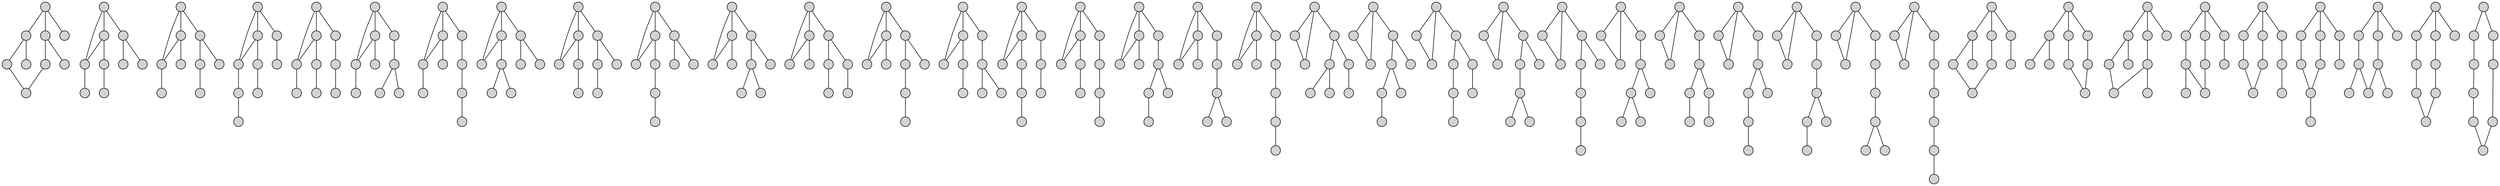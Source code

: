 graph
{
265[shape="circle",height=0.25,label="",style="filled"];
0[shape="circle",height=0.25,label="",style="filled"];
1[shape="circle",height=0.25,label="",style="filled"];
2[shape="circle",height=0.25,label="",style="filled"];
3[shape="circle",height=0.25,label="",style="filled"];
4[shape="circle",height=0.25,label="",style="filled"];
5[shape="circle",height=0.25,label="",style="filled"];
6[shape="circle",height=0.25,label="",style="filled"];
7[shape="circle",height=0.25,label="",style="filled"];
8[shape="circle",height=0.25,label="",style="filled"];
9[shape="circle",height=0.25,label="",style="filled"];
10[shape="circle",height=0.25,label="",style="filled"];
11[shape="circle",height=0.25,label="",style="filled"];
12[shape="circle",height=0.25,label="",style="filled"];
13[shape="circle",height=0.25,label="",style="filled"];
14[shape="circle",height=0.25,label="",style="filled"];
15[shape="circle",height=0.25,label="",style="filled"];
16[shape="circle",height=0.25,label="",style="filled"];
17[shape="circle",height=0.25,label="",style="filled"];
18[shape="circle",height=0.25,label="",style="filled"];
19[shape="circle",height=0.25,label="",style="filled"];
20[shape="circle",height=0.25,label="",style="filled"];
21[shape="circle",height=0.25,label="",style="filled"];
22[shape="circle",height=0.25,label="",style="filled"];
23[shape="circle",height=0.25,label="",style="filled"];
24[shape="circle",height=0.25,label="",style="filled"];
25[shape="circle",height=0.25,label="",style="filled"];
26[shape="circle",height=0.25,label="",style="filled"];
27[shape="circle",height=0.25,label="",style="filled"];
28[shape="circle",height=0.25,label="",style="filled"];
29[shape="circle",height=0.25,label="",style="filled"];
30[shape="circle",height=0.25,label="",style="filled"];
31[shape="circle",height=0.25,label="",style="filled"];
32[shape="circle",height=0.25,label="",style="filled"];
33[shape="circle",height=0.25,label="",style="filled"];
34[shape="circle",height=0.25,label="",style="filled"];
35[shape="circle",height=0.25,label="",style="filled"];
36[shape="circle",height=0.25,label="",style="filled"];
37[shape="circle",height=0.25,label="",style="filled"];
38[shape="circle",height=0.25,label="",style="filled"];
39[shape="circle",height=0.25,label="",style="filled"];
40[shape="circle",height=0.25,label="",style="filled"];
41[shape="circle",height=0.25,label="",style="filled"];
42[shape="circle",height=0.25,label="",style="filled"];
43[shape="circle",height=0.25,label="",style="filled"];
44[shape="circle",height=0.25,label="",style="filled"];
45[shape="circle",height=0.25,label="",style="filled"];
46[shape="circle",height=0.25,label="",style="filled"];
47[shape="circle",height=0.25,label="",style="filled"];
48[shape="circle",height=0.25,label="",style="filled"];
49[shape="circle",height=0.25,label="",style="filled"];
50[shape="circle",height=0.25,label="",style="filled"];
51[shape="circle",height=0.25,label="",style="filled"];
52[shape="circle",height=0.25,label="",style="filled"];
53[shape="circle",height=0.25,label="",style="filled"];
54[shape="circle",height=0.25,label="",style="filled"];
55[shape="circle",height=0.25,label="",style="filled"];
56[shape="circle",height=0.25,label="",style="filled"];
57[shape="circle",height=0.25,label="",style="filled"];
58[shape="circle",height=0.25,label="",style="filled"];
59[shape="circle",height=0.25,label="",style="filled"];
60[shape="circle",height=0.25,label="",style="filled"];
61[shape="circle",height=0.25,label="",style="filled"];
62[shape="circle",height=0.25,label="",style="filled"];
63[shape="circle",height=0.25,label="",style="filled"];
64[shape="circle",height=0.25,label="",style="filled"];
65[shape="circle",height=0.25,label="",style="filled"];
66[shape="circle",height=0.25,label="",style="filled"];
67[shape="circle",height=0.25,label="",style="filled"];
68[shape="circle",height=0.25,label="",style="filled"];
69[shape="circle",height=0.25,label="",style="filled"];
70[shape="circle",height=0.25,label="",style="filled"];
71[shape="circle",height=0.25,label="",style="filled"];
72[shape="circle",height=0.25,label="",style="filled"];
73[shape="circle",height=0.25,label="",style="filled"];
74[shape="circle",height=0.25,label="",style="filled"];
75[shape="circle",height=0.25,label="",style="filled"];
76[shape="circle",height=0.25,label="",style="filled"];
77[shape="circle",height=0.25,label="",style="filled"];
78[shape="circle",height=0.25,label="",style="filled"];
79[shape="circle",height=0.25,label="",style="filled"];
80[shape="circle",height=0.25,label="",style="filled"];
81[shape="circle",height=0.25,label="",style="filled"];
82[shape="circle",height=0.25,label="",style="filled"];
83[shape="circle",height=0.25,label="",style="filled"];
84[shape="circle",height=0.25,label="",style="filled"];
85[shape="circle",height=0.25,label="",style="filled"];
86[shape="circle",height=0.25,label="",style="filled"];
87[shape="circle",height=0.25,label="",style="filled"];
88[shape="circle",height=0.25,label="",style="filled"];
89[shape="circle",height=0.25,label="",style="filled"];
90[shape="circle",height=0.25,label="",style="filled"];
91[shape="circle",height=0.25,label="",style="filled"];
92[shape="circle",height=0.25,label="",style="filled"];
93[shape="circle",height=0.25,label="",style="filled"];
94[shape="circle",height=0.25,label="",style="filled"];
95[shape="circle",height=0.25,label="",style="filled"];
96[shape="circle",height=0.25,label="",style="filled"];
97[shape="circle",height=0.25,label="",style="filled"];
98[shape="circle",height=0.25,label="",style="filled"];
99[shape="circle",height=0.25,label="",style="filled"];
100[shape="circle",height=0.25,label="",style="filled"];
101[shape="circle",height=0.25,label="",style="filled"];
102[shape="circle",height=0.25,label="",style="filled"];
103[shape="circle",height=0.25,label="",style="filled"];
104[shape="circle",height=0.25,label="",style="filled"];
105[shape="circle",height=0.25,label="",style="filled"];
106[shape="circle",height=0.25,label="",style="filled"];
107[shape="circle",height=0.25,label="",style="filled"];
108[shape="circle",height=0.25,label="",style="filled"];
109[shape="circle",height=0.25,label="",style="filled"];
110[shape="circle",height=0.25,label="",style="filled"];
111[shape="circle",height=0.25,label="",style="filled"];
112[shape="circle",height=0.25,label="",style="filled"];
113[shape="circle",height=0.25,label="",style="filled"];
114[shape="circle",height=0.25,label="",style="filled"];
115[shape="circle",height=0.25,label="",style="filled"];
116[shape="circle",height=0.25,label="",style="filled"];
117[shape="circle",height=0.25,label="",style="filled"];
118[shape="circle",height=0.25,label="",style="filled"];
119[shape="circle",height=0.25,label="",style="filled"];
120[shape="circle",height=0.25,label="",style="filled"];
121[shape="circle",height=0.25,label="",style="filled"];
122[shape="circle",height=0.25,label="",style="filled"];
123[shape="circle",height=0.25,label="",style="filled"];
124[shape="circle",height=0.25,label="",style="filled"];
125[shape="circle",height=0.25,label="",style="filled"];
126[shape="circle",height=0.25,label="",style="filled"];
127[shape="circle",height=0.25,label="",style="filled"];
128[shape="circle",height=0.25,label="",style="filled"];
129[shape="circle",height=0.25,label="",style="filled"];
130[shape="circle",height=0.25,label="",style="filled"];
131[shape="circle",height=0.25,label="",style="filled"];
132[shape="circle",height=0.25,label="",style="filled"];
133[shape="circle",height=0.25,label="",style="filled"];
134[shape="circle",height=0.25,label="",style="filled"];
135[shape="circle",height=0.25,label="",style="filled"];
136[shape="circle",height=0.25,label="",style="filled"];
137[shape="circle",height=0.25,label="",style="filled"];
138[shape="circle",height=0.25,label="",style="filled"];
139[shape="circle",height=0.25,label="",style="filled"];
140[shape="circle",height=0.25,label="",style="filled"];
141[shape="circle",height=0.25,label="",style="filled"];
142[shape="circle",height=0.25,label="",style="filled"];
143[shape="circle",height=0.25,label="",style="filled"];
144[shape="circle",height=0.25,label="",style="filled"];
145[shape="circle",height=0.25,label="",style="filled"];
146[shape="circle",height=0.25,label="",style="filled"];
147[shape="circle",height=0.25,label="",style="filled"];
148[shape="circle",height=0.25,label="",style="filled"];
149[shape="circle",height=0.25,label="",style="filled"];
150[shape="circle",height=0.25,label="",style="filled"];
151[shape="circle",height=0.25,label="",style="filled"];
152[shape="circle",height=0.25,label="",style="filled"];
153[shape="circle",height=0.25,label="",style="filled"];
154[shape="circle",height=0.25,label="",style="filled"];
155[shape="circle",height=0.25,label="",style="filled"];
156[shape="circle",height=0.25,label="",style="filled"];
157[shape="circle",height=0.25,label="",style="filled"];
158[shape="circle",height=0.25,label="",style="filled"];
159[shape="circle",height=0.25,label="",style="filled"];
160[shape="circle",height=0.25,label="",style="filled"];
161[shape="circle",height=0.25,label="",style="filled"];
162[shape="circle",height=0.25,label="",style="filled"];
163[shape="circle",height=0.25,label="",style="filled"];
164[shape="circle",height=0.25,label="",style="filled"];
165[shape="circle",height=0.25,label="",style="filled"];
166[shape="circle",height=0.25,label="",style="filled"];
167[shape="circle",height=0.25,label="",style="filled"];
168[shape="circle",height=0.25,label="",style="filled"];
169[shape="circle",height=0.25,label="",style="filled"];
170[shape="circle",height=0.25,label="",style="filled"];
171[shape="circle",height=0.25,label="",style="filled"];
172[shape="circle",height=0.25,label="",style="filled"];
173[shape="circle",height=0.25,label="",style="filled"];
174[shape="circle",height=0.25,label="",style="filled"];
175[shape="circle",height=0.25,label="",style="filled"];
176[shape="circle",height=0.25,label="",style="filled"];
177[shape="circle",height=0.25,label="",style="filled"];
178[shape="circle",height=0.25,label="",style="filled"];
179[shape="circle",height=0.25,label="",style="filled"];
180[shape="circle",height=0.25,label="",style="filled"];
181[shape="circle",height=0.25,label="",style="filled"];
182[shape="circle",height=0.25,label="",style="filled"];
183[shape="circle",height=0.25,label="",style="filled"];
184[shape="circle",height=0.25,label="",style="filled"];
185[shape="circle",height=0.25,label="",style="filled"];
186[shape="circle",height=0.25,label="",style="filled"];
187[shape="circle",height=0.25,label="",style="filled"];
188[shape="circle",height=0.25,label="",style="filled"];
189[shape="circle",height=0.25,label="",style="filled"];
190[shape="circle",height=0.25,label="",style="filled"];
191[shape="circle",height=0.25,label="",style="filled"];
192[shape="circle",height=0.25,label="",style="filled"];
193[shape="circle",height=0.25,label="",style="filled"];
194[shape="circle",height=0.25,label="",style="filled"];
195[shape="circle",height=0.25,label="",style="filled"];
196[shape="circle",height=0.25,label="",style="filled"];
197[shape="circle",height=0.25,label="",style="filled"];
198[shape="circle",height=0.25,label="",style="filled"];
199[shape="circle",height=0.25,label="",style="filled"];
200[shape="circle",height=0.25,label="",style="filled"];
201[shape="circle",height=0.25,label="",style="filled"];
202[shape="circle",height=0.25,label="",style="filled"];
203[shape="circle",height=0.25,label="",style="filled"];
204[shape="circle",height=0.25,label="",style="filled"];
205[shape="circle",height=0.25,label="",style="filled"];
206[shape="circle",height=0.25,label="",style="filled"];
207[shape="circle",height=0.25,label="",style="filled"];
208[shape="circle",height=0.25,label="",style="filled"];
209[shape="circle",height=0.25,label="",style="filled"];
210[shape="circle",height=0.25,label="",style="filled"];
211[shape="circle",height=0.25,label="",style="filled"];
212[shape="circle",height=0.25,label="",style="filled"];
213[shape="circle",height=0.25,label="",style="filled"];
214[shape="circle",height=0.25,label="",style="filled"];
215[shape="circle",height=0.25,label="",style="filled"];
216[shape="circle",height=0.25,label="",style="filled"];
217[shape="circle",height=0.25,label="",style="filled"];
218[shape="circle",height=0.25,label="",style="filled"];
219[shape="circle",height=0.25,label="",style="filled"];
220[shape="circle",height=0.25,label="",style="filled"];
221[shape="circle",height=0.25,label="",style="filled"];
222[shape="circle",height=0.25,label="",style="filled"];
223[shape="circle",height=0.25,label="",style="filled"];
224[shape="circle",height=0.25,label="",style="filled"];
225[shape="circle",height=0.25,label="",style="filled"];
226[shape="circle",height=0.25,label="",style="filled"];
227[shape="circle",height=0.25,label="",style="filled"];
228[shape="circle",height=0.25,label="",style="filled"];
229[shape="circle",height=0.25,label="",style="filled"];
230[shape="circle",height=0.25,label="",style="filled"];
231[shape="circle",height=0.25,label="",style="filled"];
232[shape="circle",height=0.25,label="",style="filled"];
233[shape="circle",height=0.25,label="",style="filled"];
234[shape="circle",height=0.25,label="",style="filled"];
235[shape="circle",height=0.25,label="",style="filled"];
236[shape="circle",height=0.25,label="",style="filled"];
237[shape="circle",height=0.25,label="",style="filled"];
238[shape="circle",height=0.25,label="",style="filled"];
239[shape="circle",height=0.25,label="",style="filled"];
240[shape="circle",height=0.25,label="",style="filled"];
241[shape="circle",height=0.25,label="",style="filled"];
242[shape="circle",height=0.25,label="",style="filled"];
243[shape="circle",height=0.25,label="",style="filled"];
244[shape="circle",height=0.25,label="",style="filled"];
245[shape="circle",height=0.25,label="",style="filled"];
246[shape="circle",height=0.25,label="",style="filled"];
247[shape="circle",height=0.25,label="",style="filled"];
248[shape="circle",height=0.25,label="",style="filled"];
249[shape="circle",height=0.25,label="",style="filled"];
250[shape="circle",height=0.25,label="",style="filled"];
251[shape="circle",height=0.25,label="",style="filled"];
252[shape="circle",height=0.25,label="",style="filled"];
253[shape="circle",height=0.25,label="",style="filled"];
254[shape="circle",height=0.25,label="",style="filled"];
255[shape="circle",height=0.25,label="",style="filled"];
256[shape="circle",height=0.25,label="",style="filled"];
257[shape="circle",height=0.25,label="",style="filled"];
258[shape="circle",height=0.25,label="",style="filled"];
259[shape="circle",height=0.25,label="",style="filled"];
260[shape="circle",height=0.25,label="",style="filled"];
261[shape="circle",height=0.25,label="",style="filled"];
262[shape="circle",height=0.25,label="",style="filled"];
263[shape="circle",height=0.25,label="",style="filled"];
264[shape="circle",height=0.25,label="",style="filled"];
266[shape="circle",height=0.25,label="",style="filled"];
267[shape="circle",height=0.25,label="",style="filled"];
268[shape="circle",height=0.25,label="",style="filled"];
269[shape="circle",height=0.25,label="",style="filled"];
270[shape="circle",height=0.25,label="",style="filled"];
271[shape="circle",height=0.25,label="",style="filled"];
272[shape="circle",height=0.25,label="",style="filled"];
273[shape="circle",height=0.25,label="",style="filled"];
274[shape="circle",height=0.25,label="",style="filled"];
275[shape="circle",height=0.25,label="",style="filled"];
276[shape="circle",height=0.25,label="",style="filled"];
277[shape="circle",height=0.25,label="",style="filled"];
278[shape="circle",height=0.25,label="",style="filled"];
279[shape="circle",height=0.25,label="",style="filled"];
280[shape="circle",height=0.25,label="",style="filled"];
281[shape="circle",height=0.25,label="",style="filled"];
282[shape="circle",height=0.25,label="",style="filled"];
283[shape="circle",height=0.25,label="",style="filled"];
284[shape="circle",height=0.25,label="",style="filled"];
285[shape="circle",height=0.25,label="",style="filled"];
286[shape="circle",height=0.25,label="",style="filled"];
287[shape="circle",height=0.25,label="",style="filled"];
288[shape="circle",height=0.25,label="",style="filled"];
289[shape="circle",height=0.25,label="",style="filled"];
290[shape="circle",height=0.25,label="",style="filled"];
291[shape="circle",height=0.25,label="",style="filled"];
292[shape="circle",height=0.25,label="",style="filled"];
293[shape="circle",height=0.25,label="",style="filled"];
294[shape="circle",height=0.25,label="",style="filled"];
295[shape="circle",height=0.25,label="",style="filled"];
296[shape="circle",height=0.25,label="",style="filled"];
297[shape="circle",height=0.25,label="",style="filled"];
298[shape="circle",height=0.25,label="",style="filled"];
299[shape="circle",height=0.25,label="",style="filled"];
300[shape="circle",height=0.25,label="",style="filled"];
301[shape="circle",height=0.25,label="",style="filled"];
302[shape="circle",height=0.25,label="",style="filled"];
303[shape="circle",height=0.25,label="",style="filled"];
304[shape="circle",height=0.25,label="",style="filled"];
305[shape="circle",height=0.25,label="",style="filled"];
306[shape="circle",height=0.25,label="",style="filled"];
307[shape="circle",height=0.25,label="",style="filled"];
308[shape="circle",height=0.25,label="",style="filled"];
309[shape="circle",height=0.25,label="",style="filled"];
310[shape="circle",height=0.25,label="",style="filled"];
311[shape="circle",height=0.25,label="",style="filled"];
312[shape="circle",height=0.25,label="",style="filled"];
313[shape="circle",height=0.25,label="",style="filled"];
314[shape="circle",height=0.25,label="",style="filled"];
315[shape="circle",height=0.25,label="",style="filled"];
316[shape="circle",height=0.25,label="",style="filled"];
317[shape="circle",height=0.25,label="",style="filled"];
318[shape="circle",height=0.25,label="",style="filled"];
319[shape="circle",height=0.25,label="",style="filled"];
320[shape="circle",height=0.25,label="",style="filled"];
321[shape="circle",height=0.25,label="",style="filled"];
322[shape="circle",height=0.25,label="",style="filled"];
323[shape="circle",height=0.25,label="",style="filled"];
324[shape="circle",height=0.25,label="",style="filled"];
325[shape="circle",height=0.25,label="",style="filled"];
326[shape="circle",height=0.25,label="",style="filled"];
327[shape="circle",height=0.25,label="",style="filled"];
328[shape="circle",height=0.25,label="",style="filled"];
329[shape="circle",height=0.25,label="",style="filled"];
330[shape="circle",height=0.25,label="",style="filled"];
331[shape="circle",height=0.25,label="",style="filled"];
332[shape="circle",height=0.25,label="",style="filled"];
333[shape="circle",height=0.25,label="",style="filled"];
334[shape="circle",height=0.25,label="",style="filled"];
335[shape="circle",height=0.25,label="",style="filled"];
336[shape="circle",height=0.25,label="",style="filled"];
337[shape="circle",height=0.25,label="",style="filled"];
338[shape="circle",height=0.25,label="",style="filled"];
339[shape="circle",height=0.25,label="",style="filled"];
340[shape="circle",height=0.25,label="",style="filled"];
341[shape="circle",height=0.25,label="",style="filled"];
342[shape="circle",height=0.25,label="",style="filled"];
343[shape="circle",height=0.25,label="",style="filled"];
344[shape="circle",height=0.25,label="",style="filled"];
345[shape="circle",height=0.25,label="",style="filled"];
346[shape="circle",height=0.25,label="",style="filled"];
347[shape="circle",height=0.25,label="",style="filled"];
348[shape="circle",height=0.25,label="",style="filled"];
349[shape="circle",height=0.25,label="",style="filled"];
350[shape="circle",height=0.25,label="",style="filled"];
0--1;0--2;0--3;1--2;1--4;2--5;3--6;3--7;4--8;9--10;9--11;9--12;10--11;10--13;11--14;12--15;12--16;15--17;18--19;18--20;18--21;19--20;19--22;20--23;21--24;22--25;23--26;27--28;27--29;27--30;28--29;28--31;29--32;30--33;31--34;33--35;36--37;36--38;36--39;37--38;37--40;38--41;39--42;42--43;42--44;45--46;45--47;45--48;46--47;46--49;47--50;48--51;51--52;52--53;54--55;54--56;54--57;55--56;55--58;57--59;57--60;58--61;58--62;63--64;63--65;63--66;64--65;64--67;66--68;66--69;67--70;68--71;72--73;72--74;72--75;73--74;73--76;75--77;75--78;76--79;79--80;81--82;81--83;81--84;82--83;82--85;84--86;84--87;86--88;86--89;90--91;90--92;90--93;91--92;91--94;93--95;93--96;95--97;96--98;99--100;99--101;99--102;100--101;100--103;102--104;102--105;104--106;106--107;108--109;108--110;108--111;109--110;109--112;111--113;112--114;113--115;113--116;117--118;117--119;117--120;118--119;118--121;120--122;121--123;122--124;123--125;126--127;126--128;126--129;127--128;127--130;129--131;130--132;131--133;133--134;135--136;135--137;135--138;136--137;136--139;138--140;140--141;140--142;141--143;144--145;144--146;144--147;145--146;145--148;147--149;149--150;150--151;150--152;153--154;153--155;153--156;154--155;154--157;156--158;158--159;159--160;160--161;162--163;162--164;162--165;163--164;165--166;165--167;166--168;166--169;167--170;171--172;171--173;171--174;172--173;174--175;174--176;175--177;175--178;177--179;180--181;180--182;180--183;181--182;183--184;183--185;184--186;185--187;186--188;189--190;189--191;189--192;190--191;192--193;192--194;193--195;195--196;195--197;198--199;198--200;198--201;199--200;201--202;201--203;202--204;204--205;205--206;207--208;207--209;207--210;208--209;210--211;211--212;211--213;212--214;212--215;216--217;216--218;216--219;217--218;219--220;220--221;220--222;221--223;222--224;225--226;225--227;225--228;226--227;228--229;229--230;229--231;230--232;232--233;234--235;234--236;234--237;235--236;237--238;238--239;239--240;239--241;240--242;243--244;243--245;243--246;244--245;246--247;247--248;248--249;249--250;249--251;252--253;252--254;252--255;253--254;255--256;256--257;257--258;258--259;259--260;261--262;261--263;261--264;262--265;262--266;263--267;263--268;265--269;267--269;270--271;270--272;270--273;271--274;271--275;272--276;273--277;274--278;276--278;279--280;279--281;279--282;280--283;280--284;281--285;282--286;285--287;286--287;288--289;288--290;288--291;289--292;289--293;290--294;292--295;294--295;294--296;297--298;297--299;297--300;298--301;299--302;300--303;301--304;301--305;302--304;306--307;306--308;306--309;307--310;308--311;309--312;310--313;311--313;312--314;315--316;315--317;315--318;316--319;317--320;318--321;319--322;320--322;322--323;324--325;324--326;324--327;325--328;326--329;328--330;328--331;329--330;329--332;333--334;333--335;333--336;334--337;335--338;337--339;338--340;339--341;340--341;342--343;342--344;343--345;344--346;345--347;346--348;347--349;348--350;349--350;
}
